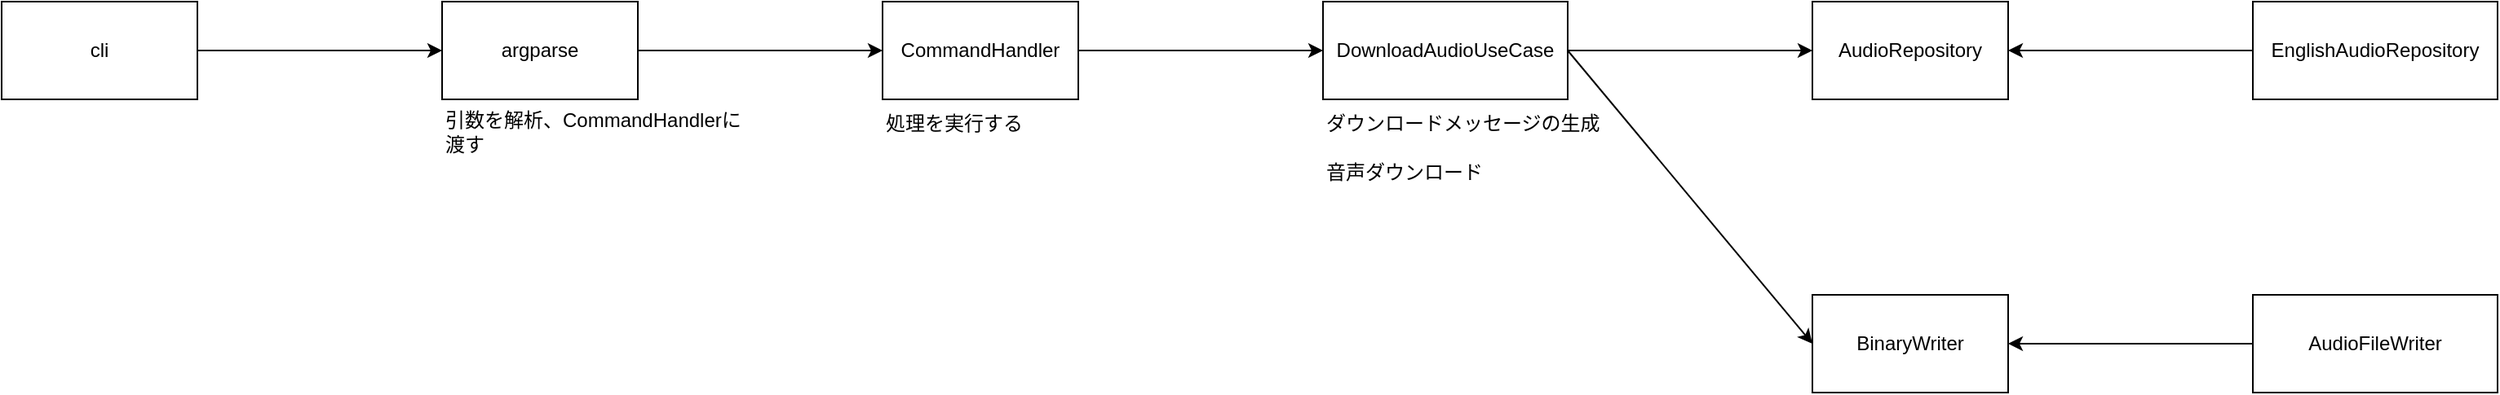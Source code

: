 <mxfile>
    <diagram name="Page-1" id="5JtmjxZ7_MOpq23QLKK0">
        <mxGraphModel dx="2952" dy="880" grid="1" gridSize="10" guides="1" tooltips="1" connect="1" arrows="1" fold="1" page="0" pageScale="1" pageWidth="850" pageHeight="1100" math="0" shadow="0">
            <root>
                <mxCell id="0"/>
                <mxCell id="1" parent="0"/>
                <mxCell id="zTDAnFvsAF5PBpJ9swVf-1" value="cli" style="rounded=0;whiteSpace=wrap;html=1;" parent="1" vertex="1">
                    <mxGeometry x="-60" y="260" width="120" height="60" as="geometry"/>
                </mxCell>
                <mxCell id="zTDAnFvsAF5PBpJ9swVf-2" value="CommandHandler" style="rounded=0;whiteSpace=wrap;html=1;" parent="1" vertex="1">
                    <mxGeometry x="480" y="260" width="120" height="60" as="geometry"/>
                </mxCell>
                <mxCell id="zTDAnFvsAF5PBpJ9swVf-3" value="" style="endArrow=classic;html=1;rounded=0;exitX=1;exitY=0.5;exitDx=0;exitDy=0;" parent="1" source="zTDAnFvsAF5PBpJ9swVf-1" target="16" edge="1">
                    <mxGeometry width="50" height="50" relative="1" as="geometry">
                        <mxPoint x="400" y="400" as="sourcePoint"/>
                        <mxPoint x="210" y="290" as="targetPoint"/>
                    </mxGeometry>
                </mxCell>
                <mxCell id="zTDAnFvsAF5PBpJ9swVf-4" value="引数を解析、CommandHandlerに渡す" style="text;html=1;align=left;verticalAlign=middle;whiteSpace=wrap;rounded=0;" parent="1" vertex="1">
                    <mxGeometry x="210" y="320" width="190" height="40" as="geometry"/>
                </mxCell>
                <mxCell id="zTDAnFvsAF5PBpJ9swVf-6" value="" style="endArrow=classic;html=1;rounded=0;exitX=1;exitY=0.5;exitDx=0;exitDy=0;" parent="1" source="zTDAnFvsAF5PBpJ9swVf-2" target="zTDAnFvsAF5PBpJ9swVf-8" edge="1">
                    <mxGeometry width="50" height="50" relative="1" as="geometry">
                        <mxPoint x="600" y="289.5" as="sourcePoint"/>
                        <mxPoint x="750" y="289.5" as="targetPoint"/>
                    </mxGeometry>
                </mxCell>
                <mxCell id="zTDAnFvsAF5PBpJ9swVf-8" value="DownloadAudioUseCase" style="rounded=0;whiteSpace=wrap;html=1;" parent="1" vertex="1">
                    <mxGeometry x="750" y="260" width="150" height="60" as="geometry"/>
                </mxCell>
                <mxCell id="2" value="" style="endArrow=classic;html=1;rounded=0;entryX=0;entryY=0.5;entryDx=0;entryDy=0;" parent="1" source="zTDAnFvsAF5PBpJ9swVf-8" target="3" edge="1">
                    <mxGeometry width="50" height="50" relative="1" as="geometry">
                        <mxPoint x="900" y="290" as="sourcePoint"/>
                        <mxPoint x="1050" y="289.5" as="targetPoint"/>
                    </mxGeometry>
                </mxCell>
                <mxCell id="3" value="AudioRepository" style="rounded=0;whiteSpace=wrap;html=1;" parent="1" vertex="1">
                    <mxGeometry x="1050" y="260" width="120" height="60" as="geometry"/>
                </mxCell>
                <mxCell id="4" value="" style="endArrow=classic;html=1;rounded=0;exitX=0;exitY=0.5;exitDx=0;exitDy=0;entryX=1;entryY=0.5;entryDx=0;entryDy=0;" parent="1" source="5" target="3" edge="1">
                    <mxGeometry width="50" height="50" relative="1" as="geometry">
                        <mxPoint x="1170" y="290" as="sourcePoint"/>
                        <mxPoint x="1240" y="400" as="targetPoint"/>
                    </mxGeometry>
                </mxCell>
                <mxCell id="5" value="EnglishAudioRepository" style="rounded=0;whiteSpace=wrap;html=1;" parent="1" vertex="1">
                    <mxGeometry x="1320" y="260" width="150" height="60" as="geometry"/>
                </mxCell>
                <mxCell id="7" value="" style="endArrow=classic;html=1;rounded=0;exitX=1;exitY=0.5;exitDx=0;exitDy=0;entryX=0;entryY=0.5;entryDx=0;entryDy=0;" parent="1" source="zTDAnFvsAF5PBpJ9swVf-8" target="8" edge="1">
                    <mxGeometry width="50" height="50" relative="1" as="geometry">
                        <mxPoint x="920" y="340" as="sourcePoint"/>
                        <mxPoint x="1030" y="400" as="targetPoint"/>
                    </mxGeometry>
                </mxCell>
                <mxCell id="8" value="BinaryWriter" style="rounded=0;whiteSpace=wrap;html=1;" parent="1" vertex="1">
                    <mxGeometry x="1050" y="440" width="120" height="60" as="geometry"/>
                </mxCell>
                <mxCell id="9" value="" style="endArrow=classic;html=1;rounded=0;" parent="1" source="10" target="8" edge="1">
                    <mxGeometry width="50" height="50" relative="1" as="geometry">
                        <mxPoint x="1320" y="470" as="sourcePoint"/>
                        <mxPoint x="1170" y="470" as="targetPoint"/>
                    </mxGeometry>
                </mxCell>
                <mxCell id="10" value="AudioFileWriter" style="rounded=0;whiteSpace=wrap;html=1;" parent="1" vertex="1">
                    <mxGeometry x="1320" y="440" width="150" height="60" as="geometry"/>
                </mxCell>
                <mxCell id="13" value="ダウンロードメッセージの生成" style="text;html=1;align=left;verticalAlign=middle;whiteSpace=wrap;rounded=0;" parent="1" vertex="1">
                    <mxGeometry x="750" y="320" width="190" height="30" as="geometry"/>
                </mxCell>
                <mxCell id="14" value="音声ダウンロード" style="text;html=1;align=left;verticalAlign=middle;whiteSpace=wrap;rounded=0;" parent="1" vertex="1">
                    <mxGeometry x="750" y="350" width="190" height="30" as="geometry"/>
                </mxCell>
                <mxCell id="16" value="argparse" style="rounded=0;whiteSpace=wrap;html=1;" vertex="1" parent="1">
                    <mxGeometry x="210" y="260" width="120" height="60" as="geometry"/>
                </mxCell>
                <mxCell id="17" value="" style="endArrow=classic;html=1;rounded=0;exitX=1;exitY=0.5;exitDx=0;exitDy=0;" edge="1" parent="1" source="16" target="zTDAnFvsAF5PBpJ9swVf-2">
                    <mxGeometry width="50" height="50" relative="1" as="geometry">
                        <mxPoint x="670" y="400" as="sourcePoint"/>
                        <mxPoint x="480" y="290" as="targetPoint"/>
                    </mxGeometry>
                </mxCell>
                <mxCell id="18" value="処理を実行する" style="text;html=1;align=left;verticalAlign=middle;whiteSpace=wrap;rounded=0;" vertex="1" parent="1">
                    <mxGeometry x="480" y="320" width="190" height="30" as="geometry"/>
                </mxCell>
            </root>
        </mxGraphModel>
    </diagram>
</mxfile>